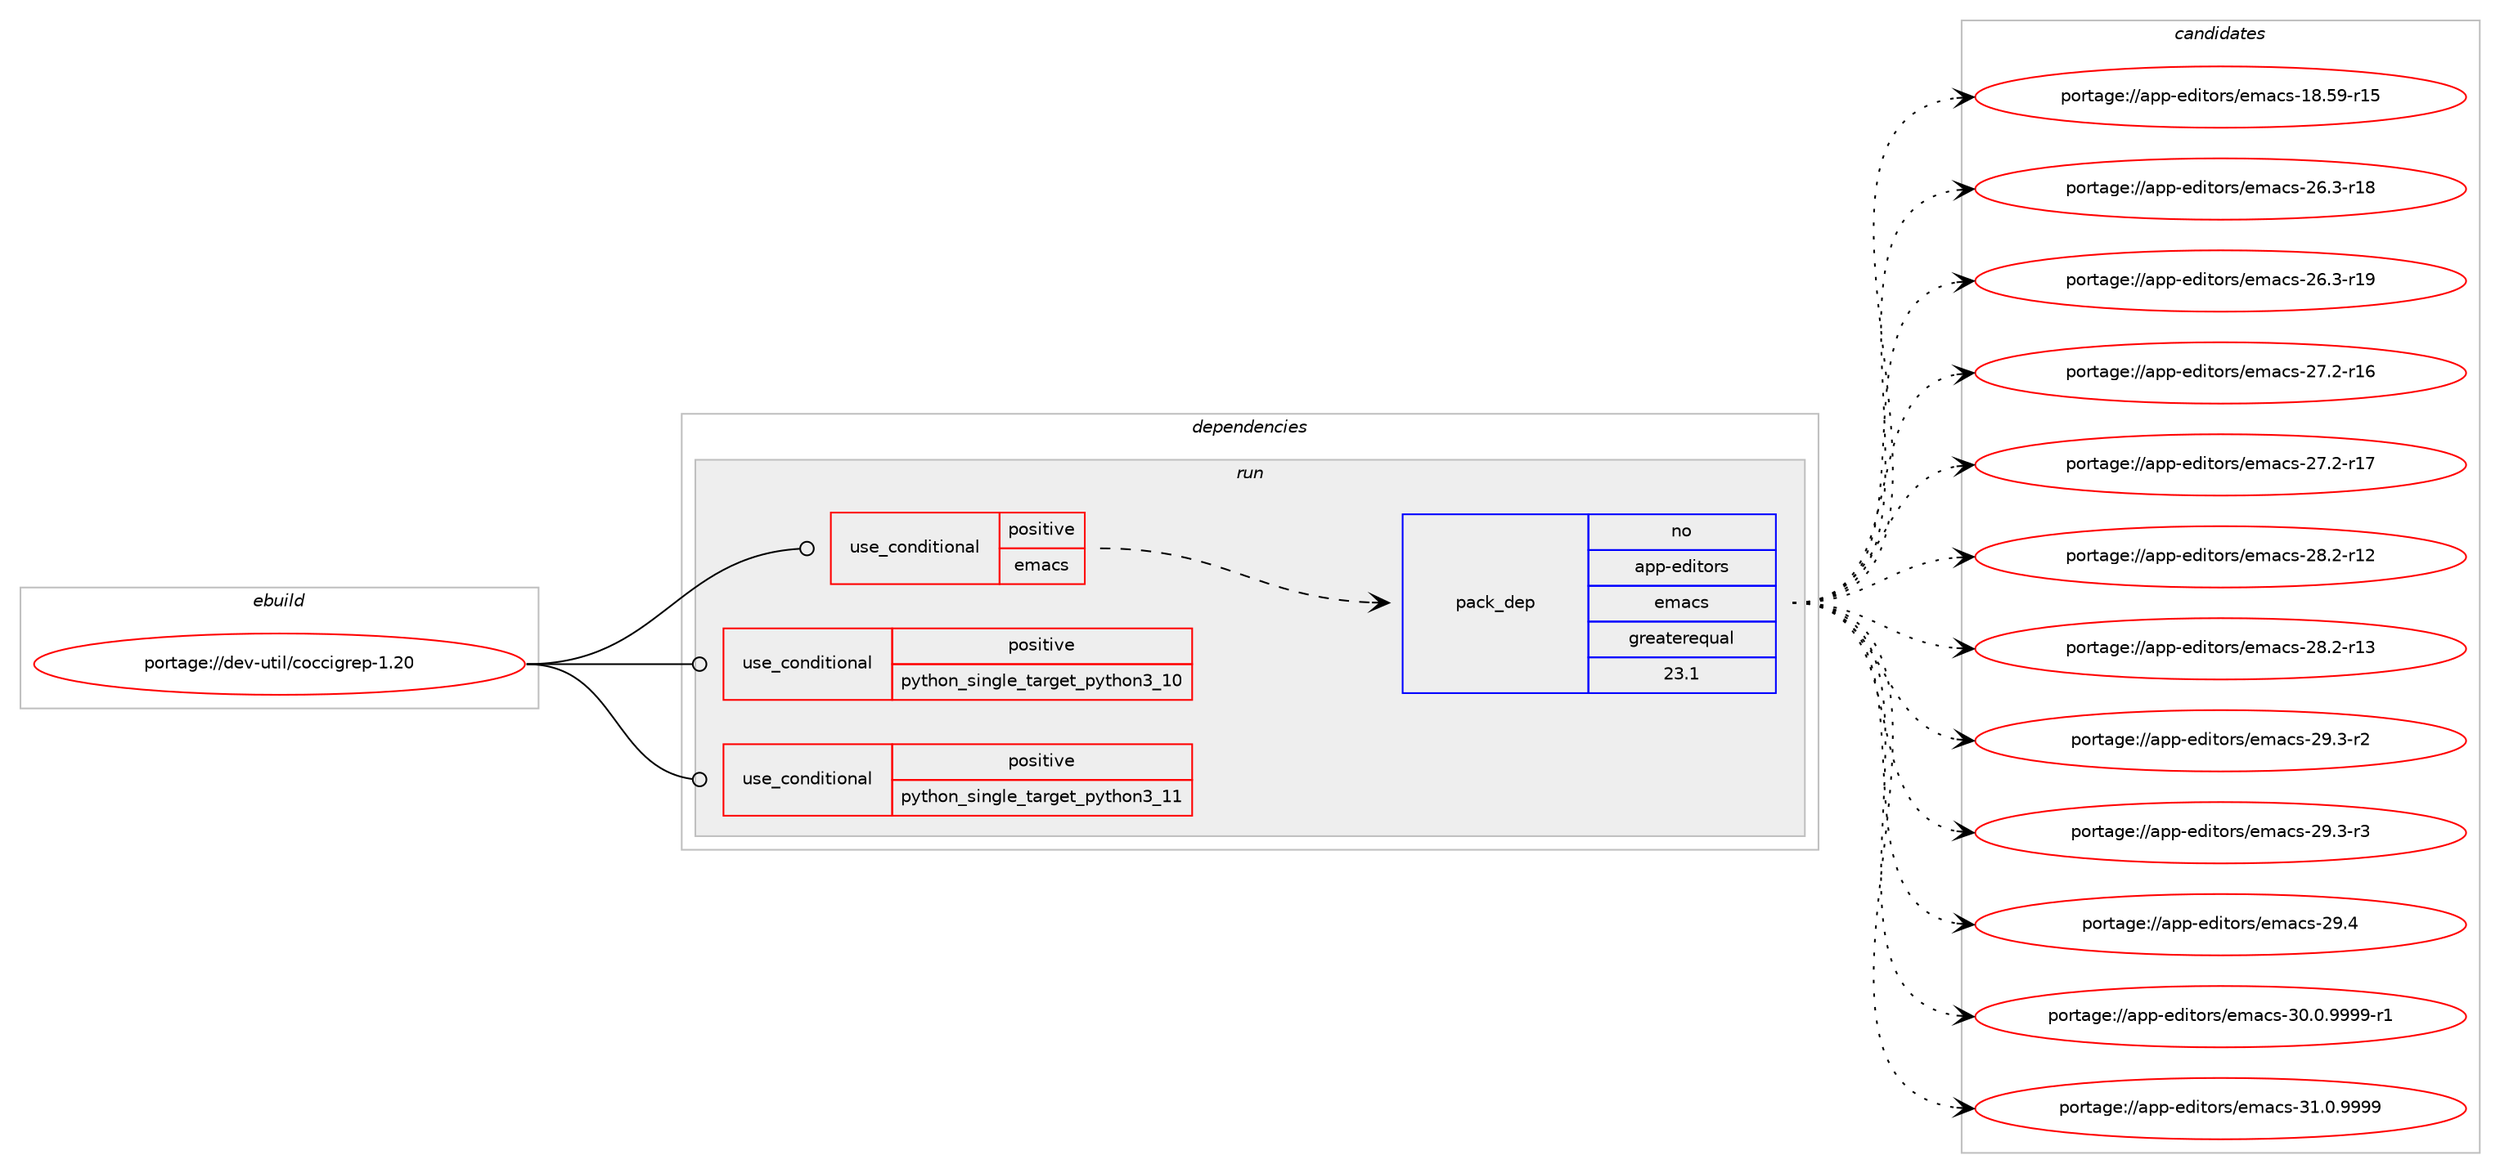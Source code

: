 digraph prolog {

# *************
# Graph options
# *************

newrank=true;
concentrate=true;
compound=true;
graph [rankdir=LR,fontname=Helvetica,fontsize=10,ranksep=1.5];#, ranksep=2.5, nodesep=0.2];
edge  [arrowhead=vee];
node  [fontname=Helvetica,fontsize=10];

# **********
# The ebuild
# **********

subgraph cluster_leftcol {
color=gray;
rank=same;
label=<<i>ebuild</i>>;
id [label="portage://dev-util/coccigrep-1.20", color=red, width=4, href="../dev-util/coccigrep-1.20.svg"];
}

# ****************
# The dependencies
# ****************

subgraph cluster_midcol {
color=gray;
label=<<i>dependencies</i>>;
subgraph cluster_compile {
fillcolor="#eeeeee";
style=filled;
label=<<i>compile</i>>;
}
subgraph cluster_compileandrun {
fillcolor="#eeeeee";
style=filled;
label=<<i>compile and run</i>>;
}
subgraph cluster_run {
fillcolor="#eeeeee";
style=filled;
label=<<i>run</i>>;
subgraph cond58084 {
dependency108452 [label=<<TABLE BORDER="0" CELLBORDER="1" CELLSPACING="0" CELLPADDING="4"><TR><TD ROWSPAN="3" CELLPADDING="10">use_conditional</TD></TR><TR><TD>positive</TD></TR><TR><TD>emacs</TD></TR></TABLE>>, shape=none, color=red];
subgraph pack48982 {
dependency108453 [label=<<TABLE BORDER="0" CELLBORDER="1" CELLSPACING="0" CELLPADDING="4" WIDTH="220"><TR><TD ROWSPAN="6" CELLPADDING="30">pack_dep</TD></TR><TR><TD WIDTH="110">no</TD></TR><TR><TD>app-editors</TD></TR><TR><TD>emacs</TD></TR><TR><TD>greaterequal</TD></TR><TR><TD>23.1</TD></TR></TABLE>>, shape=none, color=blue];
}
dependency108452:e -> dependency108453:w [weight=20,style="dashed",arrowhead="vee"];
}
id:e -> dependency108452:w [weight=20,style="solid",arrowhead="odot"];
subgraph cond58085 {
dependency108454 [label=<<TABLE BORDER="0" CELLBORDER="1" CELLSPACING="0" CELLPADDING="4"><TR><TD ROWSPAN="3" CELLPADDING="10">use_conditional</TD></TR><TR><TD>positive</TD></TR><TR><TD>python_single_target_python3_10</TD></TR></TABLE>>, shape=none, color=red];
# *** BEGIN UNKNOWN DEPENDENCY TYPE (TODO) ***
# dependency108454 -> package_dependency(portage://dev-util/coccigrep-1.20,run,no,dev-lang,python,none,[,,],[slot(3.10)],[])
# *** END UNKNOWN DEPENDENCY TYPE (TODO) ***

}
id:e -> dependency108454:w [weight=20,style="solid",arrowhead="odot"];
subgraph cond58086 {
dependency108455 [label=<<TABLE BORDER="0" CELLBORDER="1" CELLSPACING="0" CELLPADDING="4"><TR><TD ROWSPAN="3" CELLPADDING="10">use_conditional</TD></TR><TR><TD>positive</TD></TR><TR><TD>python_single_target_python3_11</TD></TR></TABLE>>, shape=none, color=red];
# *** BEGIN UNKNOWN DEPENDENCY TYPE (TODO) ***
# dependency108455 -> package_dependency(portage://dev-util/coccigrep-1.20,run,no,dev-lang,python,none,[,,],[slot(3.11)],[])
# *** END UNKNOWN DEPENDENCY TYPE (TODO) ***

}
id:e -> dependency108455:w [weight=20,style="solid",arrowhead="odot"];
# *** BEGIN UNKNOWN DEPENDENCY TYPE (TODO) ***
# id -> package_dependency(portage://dev-util/coccigrep-1.20,run,no,dev-util,coccinelle,none,[,,],[],[use(enable(python),none),use(optenable(python_single_target_python3_10),negative),use(optenable(python_single_target_python3_11),negative)])
# *** END UNKNOWN DEPENDENCY TYPE (TODO) ***

}
}

# **************
# The candidates
# **************

subgraph cluster_choices {
rank=same;
color=gray;
label=<<i>candidates</i>>;

subgraph choice48982 {
color=black;
nodesep=1;
choice9711211245101100105116111114115471011099799115454956465357451144953 [label="portage://app-editors/emacs-18.59-r15", color=red, width=4,href="../app-editors/emacs-18.59-r15.svg"];
choice97112112451011001051161111141154710110997991154550544651451144956 [label="portage://app-editors/emacs-26.3-r18", color=red, width=4,href="../app-editors/emacs-26.3-r18.svg"];
choice97112112451011001051161111141154710110997991154550544651451144957 [label="portage://app-editors/emacs-26.3-r19", color=red, width=4,href="../app-editors/emacs-26.3-r19.svg"];
choice97112112451011001051161111141154710110997991154550554650451144954 [label="portage://app-editors/emacs-27.2-r16", color=red, width=4,href="../app-editors/emacs-27.2-r16.svg"];
choice97112112451011001051161111141154710110997991154550554650451144955 [label="portage://app-editors/emacs-27.2-r17", color=red, width=4,href="../app-editors/emacs-27.2-r17.svg"];
choice97112112451011001051161111141154710110997991154550564650451144950 [label="portage://app-editors/emacs-28.2-r12", color=red, width=4,href="../app-editors/emacs-28.2-r12.svg"];
choice97112112451011001051161111141154710110997991154550564650451144951 [label="portage://app-editors/emacs-28.2-r13", color=red, width=4,href="../app-editors/emacs-28.2-r13.svg"];
choice971121124510110010511611111411547101109979911545505746514511450 [label="portage://app-editors/emacs-29.3-r2", color=red, width=4,href="../app-editors/emacs-29.3-r2.svg"];
choice971121124510110010511611111411547101109979911545505746514511451 [label="portage://app-editors/emacs-29.3-r3", color=red, width=4,href="../app-editors/emacs-29.3-r3.svg"];
choice97112112451011001051161111141154710110997991154550574652 [label="portage://app-editors/emacs-29.4", color=red, width=4,href="../app-editors/emacs-29.4.svg"];
choice9711211245101100105116111114115471011099799115455148464846575757574511449 [label="portage://app-editors/emacs-30.0.9999-r1", color=red, width=4,href="../app-editors/emacs-30.0.9999-r1.svg"];
choice971121124510110010511611111411547101109979911545514946484657575757 [label="portage://app-editors/emacs-31.0.9999", color=red, width=4,href="../app-editors/emacs-31.0.9999.svg"];
dependency108453:e -> choice9711211245101100105116111114115471011099799115454956465357451144953:w [style=dotted,weight="100"];
dependency108453:e -> choice97112112451011001051161111141154710110997991154550544651451144956:w [style=dotted,weight="100"];
dependency108453:e -> choice97112112451011001051161111141154710110997991154550544651451144957:w [style=dotted,weight="100"];
dependency108453:e -> choice97112112451011001051161111141154710110997991154550554650451144954:w [style=dotted,weight="100"];
dependency108453:e -> choice97112112451011001051161111141154710110997991154550554650451144955:w [style=dotted,weight="100"];
dependency108453:e -> choice97112112451011001051161111141154710110997991154550564650451144950:w [style=dotted,weight="100"];
dependency108453:e -> choice97112112451011001051161111141154710110997991154550564650451144951:w [style=dotted,weight="100"];
dependency108453:e -> choice971121124510110010511611111411547101109979911545505746514511450:w [style=dotted,weight="100"];
dependency108453:e -> choice971121124510110010511611111411547101109979911545505746514511451:w [style=dotted,weight="100"];
dependency108453:e -> choice97112112451011001051161111141154710110997991154550574652:w [style=dotted,weight="100"];
dependency108453:e -> choice9711211245101100105116111114115471011099799115455148464846575757574511449:w [style=dotted,weight="100"];
dependency108453:e -> choice971121124510110010511611111411547101109979911545514946484657575757:w [style=dotted,weight="100"];
}
}

}
